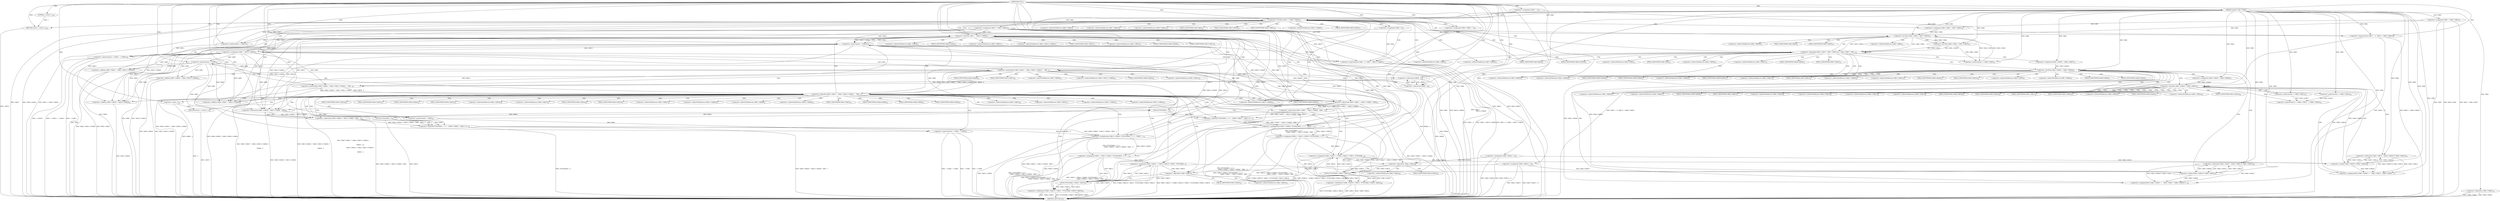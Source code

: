 digraph "FUN1" {  
"8" [label = <(METHOD,FUN1)<SUB>1</SUB>> ]
"307" [label = <(METHOD_RETURN,int)<SUB>1</SUB>> ]
"9" [label = <(PARAM,register VAR1 *VAR2)<SUB>1</SUB>> ]
"26" [label = <(&lt;operator&gt;.assignment,VAR7 = VAR2-&gt;VAR7)<SUB>19</SUB>> ]
"305" [label = <(RETURN,return 1;,return 1;)<SUB>106</SUB>> ]
"32" [label = <(&lt;operator&gt;.logicalNot,!VAR2-&gt;VAR21)<SUB>20</SUB>> ]
"212" [label = <(&lt;operator&gt;.logicalAnd,VAR2-&gt;VAR3 &lt; VAR7-&gt;VAR34 &amp;&amp;
	  VAR2-&gt;VAR3 &lt; VAR...)<SUB>53</SUB>> ]
"227" [label = <(&lt;operator&gt;.preIncrement,++VAR2-&gt;VAR3)<SUB>54</SUB>> ]
"306" [label = <(LITERAL,1,return 1;)<SUB>106</SUB>> ]
"205" [label = <(&lt;operator&gt;.assignment,VAR2-&gt;VAR3 = VAR7-&gt;VAR33)<SUB>53</SUB>> ]
"40" [label = <(&lt;operator&gt;.assignment,VAR2-&gt;VAR14 = 0)<SUB>23</SUB>> ]
"45" [label = <(&lt;operator&gt;.assignment,VAR2-&gt;VAR15 = 0)<SUB>24</SUB>> ]
"198" [label = <(&lt;operator&gt;.assignment,VAR2-&gt;VAR21 = 0)<SUB>50</SUB>> ]
"213" [label = <(&lt;operator&gt;.lessThan,VAR2-&gt;VAR3 &lt; VAR7-&gt;VAR34)<SUB>53</SUB>> ]
"220" [label = <(&lt;operator&gt;.lessThan,VAR2-&gt;VAR3 &lt; VAR2-&gt;VAR35)<SUB>54</SUB>> ]
"241" [label = <(&lt;operator&gt;.lessThan,VAR2-&gt;VAR36 &lt; VAR2-&gt;VAR38)<SUB>55</SUB>> ]
"248" [label = <(&lt;operator&gt;.assignmentPlus,VAR2-&gt;VAR36 +=
		  VAR2-&gt;VAR15 - (VAR2-&gt;VAR36 %...)<SUB>55</SUB>> ]
"61" [label = <(&lt;operator&gt;.lessThan,VAR11 &lt; VAR2-&gt;VAR24)<SUB>25</SUB>> ]
"66" [label = <(&lt;operator&gt;.expressionList,++VAR11, ++VAR13)<SUB>26</SUB>> ]
"234" [label = <(&lt;operator&gt;.assignment,VAR2-&gt;VAR36 = VAR2-&gt;VAR37)<SUB>55</SUB>> ]
"52" [label = <(&lt;operator&gt;.expressionList,VAR11 = 0, VAR13 = VAR2-&gt;VAR23)<SUB>25</SUB>> ]
"252" [label = <(&lt;operator&gt;.subtraction,VAR2-&gt;VAR15 - (VAR2-&gt;VAR36 % VAR2-&gt;VAR15))<SUB>56</SUB>> ]
"273" [label = <(&lt;operator&gt;.lessThan,VAR2-&gt;VAR39 &lt; VAR2-&gt;VAR41)<SUB>57</SUB>> ]
"280" [label = <(&lt;operator&gt;.assignmentPlus,VAR2-&gt;VAR39 +=
			  VAR2-&gt;VAR14 - (VAR2-&gt;VAR39 ...)<SUB>57</SUB>> ]
"67" [label = <(&lt;operator&gt;.preIncrement,++VAR11)<SUB>26</SUB>> ]
"69" [label = <(&lt;operator&gt;.preIncrement,++VAR13)<SUB>26</SUB>> ]
"83" [label = <(&lt;operator&gt;.lessThan,VAR3 &lt;
 			  VAR13-&gt;VAR26)<SUB>27</SUB>> ]
"88" [label = <(&lt;operator&gt;.expressionList,++VAR3, ++VAR5)<SUB>28</SUB>> ]
"256" [label = <(&lt;operator&gt;.modulo,VAR2-&gt;VAR36 % VAR2-&gt;VAR15)<SUB>56</SUB>> ]
"266" [label = <(&lt;operator&gt;.assignment,VAR2-&gt;VAR39 = VAR2-&gt;VAR40)<SUB>57</SUB>> ]
"296" [label = <(&lt;operator&gt;.expressionList,++VAR2-&gt;VAR11, ++VAR2-&gt;VAR13)<SUB>62</SUB>> ]
"53" [label = <(&lt;operator&gt;.assignment,VAR11 = 0)<SUB>25</SUB>> ]
"56" [label = <(&lt;operator&gt;.assignment,VAR13 = VAR2-&gt;VAR23)<SUB>25</SUB>> ]
"74" [label = <(&lt;operator&gt;.expressionList,VAR3 = 0, VAR5 = VAR13-&gt;VAR25)<SUB>27</SUB>> ]
"126" [label = <(&lt;operator&gt;.assignment,VAR14 = VAR13-&gt;VAR30 * (FUN2(VAR31, 1) &lt;&lt;
				 ...)<SUB>42</SUB>> ]
"147" [label = <(&lt;operator&gt;.assignment,VAR15 = VAR13-&gt;VAR32 * (FUN2(VAR31, 1) &lt;&lt;
				 ...)<SUB>44</SUB>> ]
"168" [label = <(&lt;operator&gt;.assignment,VAR2-&gt;VAR14 = (!VAR2-&gt;VAR14) ? VAR14 : FUN3(VAR...)<SUB>46</SUB>> ]
"183" [label = <(&lt;operator&gt;.assignment,VAR2-&gt;VAR15 = (!VAR2-&gt;VAR15) ? VAR15 : FUN3(VAR...)<SUB>47</SUB>> ]
"284" [label = <(&lt;operator&gt;.subtraction,VAR2-&gt;VAR14 - (VAR2-&gt;VAR39 % VAR2-&gt;VAR14))<SUB>58</SUB>> ]
"89" [label = <(&lt;operator&gt;.preIncrement,++VAR3)<SUB>28</SUB>> ]
"91" [label = <(&lt;operator&gt;.preIncrement,++VAR5)<SUB>28</SUB>> ]
"95" [label = <(&lt;operator&gt;.logicalOr,VAR5-&gt;VAR27 + VAR2-&gt;VAR13-&gt;VAR26 &gt;


 				  VAR...)<SUB>31</SUB>> ]
"288" [label = <(&lt;operator&gt;.modulo,VAR2-&gt;VAR39 % VAR2-&gt;VAR14)<SUB>58</SUB>> ]
"297" [label = <(&lt;operator&gt;.preIncrement,++VAR2-&gt;VAR11)<SUB>62</SUB>> ]
"301" [label = <(&lt;operator&gt;.preIncrement,++VAR2-&gt;VAR13)<SUB>62</SUB>> ]
"75" [label = <(&lt;operator&gt;.assignment,VAR3 = 0)<SUB>27</SUB>> ]
"78" [label = <(&lt;operator&gt;.assignment,VAR5 = VAR13-&gt;VAR25)<SUB>27</SUB>> ]
"123" [label = <(RETURN,return -1;,return -1;)<SUB>40</SUB>> ]
"128" [label = <(&lt;operator&gt;.multiplication,VAR13-&gt;VAR30 * (FUN2(VAR31, 1) &lt;&lt;
				  (VAR5-&gt;...)<SUB>42</SUB>> ]
"149" [label = <(&lt;operator&gt;.multiplication,VAR13-&gt;VAR32 * (FUN2(VAR31, 1) &lt;&lt;
				  (VAR5-&gt;...)<SUB>44</SUB>> ]
"172" [label = <(&lt;operator&gt;.conditional,(!VAR2-&gt;VAR14) ? VAR14 : FUN3(VAR2-&gt;VAR14, VAR14))<SUB>46</SUB>> ]
"187" [label = <(&lt;operator&gt;.conditional,(!VAR2-&gt;VAR15) ? VAR15 : FUN3(VAR2-&gt;VAR15, VAR15))<SUB>47</SUB>> ]
"96" [label = <(&lt;operator&gt;.greaterThan,VAR5-&gt;VAR27 + VAR2-&gt;VAR13-&gt;VAR26 &gt;


 				  VAR...)<SUB>31</SUB>> ]
"109" [label = <(&lt;operator&gt;.greaterThan,VAR5-&gt;VAR29 + VAR2-&gt;VAR13-&gt;VAR26 &gt;


 				  VAR...)<SUB>36</SUB>> ]
"124" [label = <(&lt;operator&gt;.minus,-1)<SUB>40</SUB>> ]
"132" [label = <(&lt;operator&gt;.shiftLeft,FUN2(VAR31, 1) &lt;&lt;
				  (VAR5-&gt;VAR27 + VAR13-&gt;V...)<SUB>42</SUB>> ]
"153" [label = <(&lt;operator&gt;.shiftLeft,FUN2(VAR31, 1) &lt;&lt;
				  (VAR5-&gt;VAR29 + VAR13-&gt;V...)<SUB>44</SUB>> ]
"173" [label = <(&lt;operator&gt;.logicalNot,!VAR2-&gt;VAR14)<SUB>46</SUB>> ]
"178" [label = <(FUN3,FUN3(VAR2-&gt;VAR14, VAR14))<SUB>46</SUB>> ]
"188" [label = <(&lt;operator&gt;.logicalNot,!VAR2-&gt;VAR15)<SUB>47</SUB>> ]
"193" [label = <(FUN3,FUN3(VAR2-&gt;VAR15, VAR15))<SUB>47</SUB>> ]
"97" [label = <(&lt;operator&gt;.addition,VAR5-&gt;VAR27 + VAR2-&gt;VAR13-&gt;VAR26)<SUB>31</SUB>> ]
"106" [label = <(&lt;operator&gt;.subtraction,VAR28 - 2)<SUB>34</SUB>> ]
"110" [label = <(&lt;operator&gt;.addition,VAR5-&gt;VAR29 + VAR2-&gt;VAR13-&gt;VAR26)<SUB>36</SUB>> ]
"119" [label = <(&lt;operator&gt;.subtraction,VAR28 - 2)<SUB>39</SUB>> ]
"133" [label = <(FUN2,FUN2(VAR31, 1))<SUB>42</SUB>> ]
"136" [label = <(&lt;operator&gt;.subtraction,VAR5-&gt;VAR27 + VAR13-&gt;VAR26 - VAR3 - 1)<SUB>43</SUB>> ]
"154" [label = <(FUN2,FUN2(VAR31, 1))<SUB>44</SUB>> ]
"157" [label = <(&lt;operator&gt;.subtraction,VAR5-&gt;VAR29 + VAR13-&gt;VAR26 - VAR3 - 1)<SUB>45</SUB>> ]
"137" [label = <(&lt;operator&gt;.subtraction,VAR5-&gt;VAR27 + VAR13-&gt;VAR26 - VAR3)<SUB>43</SUB>> ]
"158" [label = <(&lt;operator&gt;.subtraction,VAR5-&gt;VAR29 + VAR13-&gt;VAR26 - VAR3)<SUB>45</SUB>> ]
"138" [label = <(&lt;operator&gt;.addition,VAR5-&gt;VAR27 + VAR13-&gt;VAR26)<SUB>43</SUB>> ]
"159" [label = <(&lt;operator&gt;.addition,VAR5-&gt;VAR29 + VAR13-&gt;VAR26)<SUB>45</SUB>> ]
"228" [label = <(&lt;operator&gt;.indirectFieldAccess,VAR2-&gt;VAR3)<SUB>54</SUB>> ]
"206" [label = <(&lt;operator&gt;.indirectFieldAccess,VAR2-&gt;VAR3)<SUB>53</SUB>> ]
"209" [label = <(&lt;operator&gt;.indirectFieldAccess,VAR7-&gt;VAR33)<SUB>53</SUB>> ]
"214" [label = <(&lt;operator&gt;.indirectFieldAccess,VAR2-&gt;VAR3)<SUB>53</SUB>> ]
"217" [label = <(&lt;operator&gt;.indirectFieldAccess,VAR7-&gt;VAR34)<SUB>53</SUB>> ]
"221" [label = <(&lt;operator&gt;.indirectFieldAccess,VAR2-&gt;VAR3)<SUB>54</SUB>> ]
"224" [label = <(&lt;operator&gt;.indirectFieldAccess,VAR2-&gt;VAR35)<SUB>54</SUB>> ]
"230" [label = <(FIELD_IDENTIFIER,VAR3,VAR3)<SUB>54</SUB>> ]
"199" [label = <(&lt;operator&gt;.indirectFieldAccess,VAR2-&gt;VAR21)<SUB>50</SUB>> ]
"208" [label = <(FIELD_IDENTIFIER,VAR3,VAR3)<SUB>53</SUB>> ]
"211" [label = <(FIELD_IDENTIFIER,VAR33,VAR33)<SUB>53</SUB>> ]
"216" [label = <(FIELD_IDENTIFIER,VAR3,VAR3)<SUB>53</SUB>> ]
"219" [label = <(FIELD_IDENTIFIER,VAR34,VAR34)<SUB>53</SUB>> ]
"223" [label = <(FIELD_IDENTIFIER,VAR3,VAR3)<SUB>54</SUB>> ]
"226" [label = <(FIELD_IDENTIFIER,VAR35,VAR35)<SUB>54</SUB>> ]
"242" [label = <(&lt;operator&gt;.indirectFieldAccess,VAR2-&gt;VAR36)<SUB>55</SUB>> ]
"245" [label = <(&lt;operator&gt;.indirectFieldAccess,VAR2-&gt;VAR38)<SUB>55</SUB>> ]
"249" [label = <(&lt;operator&gt;.indirectFieldAccess,VAR2-&gt;VAR36)<SUB>55</SUB>> ]
"63" [label = <(&lt;operator&gt;.indirectFieldAccess,VAR2-&gt;VAR24)<SUB>25</SUB>> ]
"201" [label = <(FIELD_IDENTIFIER,VAR21,VAR21)<SUB>50</SUB>> ]
"235" [label = <(&lt;operator&gt;.indirectFieldAccess,VAR2-&gt;VAR36)<SUB>55</SUB>> ]
"238" [label = <(&lt;operator&gt;.indirectFieldAccess,VAR2-&gt;VAR37)<SUB>55</SUB>> ]
"244" [label = <(FIELD_IDENTIFIER,VAR36,VAR36)<SUB>55</SUB>> ]
"247" [label = <(FIELD_IDENTIFIER,VAR38,VAR38)<SUB>55</SUB>> ]
"251" [label = <(FIELD_IDENTIFIER,VAR36,VAR36)<SUB>55</SUB>> ]
"253" [label = <(&lt;operator&gt;.indirectFieldAccess,VAR2-&gt;VAR15)<SUB>56</SUB>> ]
"65" [label = <(FIELD_IDENTIFIER,VAR24,VAR24)<SUB>25</SUB>> ]
"237" [label = <(FIELD_IDENTIFIER,VAR36,VAR36)<SUB>55</SUB>> ]
"240" [label = <(FIELD_IDENTIFIER,VAR37,VAR37)<SUB>55</SUB>> ]
"255" [label = <(FIELD_IDENTIFIER,VAR15,VAR15)<SUB>56</SUB>> ]
"257" [label = <(&lt;operator&gt;.indirectFieldAccess,VAR2-&gt;VAR36)<SUB>56</SUB>> ]
"260" [label = <(&lt;operator&gt;.indirectFieldAccess,VAR2-&gt;VAR15)<SUB>56</SUB>> ]
"274" [label = <(&lt;operator&gt;.indirectFieldAccess,VAR2-&gt;VAR39)<SUB>57</SUB>> ]
"277" [label = <(&lt;operator&gt;.indirectFieldAccess,VAR2-&gt;VAR41)<SUB>57</SUB>> ]
"281" [label = <(&lt;operator&gt;.indirectFieldAccess,VAR2-&gt;VAR39)<SUB>57</SUB>> ]
"85" [label = <(&lt;operator&gt;.indirectFieldAccess,VAR13-&gt;VAR26)<SUB>28</SUB>> ]
"259" [label = <(FIELD_IDENTIFIER,VAR36,VAR36)<SUB>56</SUB>> ]
"262" [label = <(FIELD_IDENTIFIER,VAR15,VAR15)<SUB>56</SUB>> ]
"267" [label = <(&lt;operator&gt;.indirectFieldAccess,VAR2-&gt;VAR39)<SUB>57</SUB>> ]
"270" [label = <(&lt;operator&gt;.indirectFieldAccess,VAR2-&gt;VAR40)<SUB>57</SUB>> ]
"276" [label = <(FIELD_IDENTIFIER,VAR39,VAR39)<SUB>57</SUB>> ]
"279" [label = <(FIELD_IDENTIFIER,VAR41,VAR41)<SUB>57</SUB>> ]
"283" [label = <(FIELD_IDENTIFIER,VAR39,VAR39)<SUB>57</SUB>> ]
"285" [label = <(&lt;operator&gt;.indirectFieldAccess,VAR2-&gt;VAR14)<SUB>58</SUB>> ]
"87" [label = <(FIELD_IDENTIFIER,VAR26,VAR26)<SUB>28</SUB>> ]
"169" [label = <(&lt;operator&gt;.indirectFieldAccess,VAR2-&gt;VAR14)<SUB>46</SUB>> ]
"184" [label = <(&lt;operator&gt;.indirectFieldAccess,VAR2-&gt;VAR15)<SUB>47</SUB>> ]
"269" [label = <(FIELD_IDENTIFIER,VAR39,VAR39)<SUB>57</SUB>> ]
"272" [label = <(FIELD_IDENTIFIER,VAR40,VAR40)<SUB>57</SUB>> ]
"287" [label = <(FIELD_IDENTIFIER,VAR14,VAR14)<SUB>58</SUB>> ]
"289" [label = <(&lt;operator&gt;.indirectFieldAccess,VAR2-&gt;VAR39)<SUB>58</SUB>> ]
"292" [label = <(&lt;operator&gt;.indirectFieldAccess,VAR2-&gt;VAR14)<SUB>58</SUB>> ]
"298" [label = <(&lt;operator&gt;.indirectFieldAccess,VAR2-&gt;VAR11)<SUB>62</SUB>> ]
"302" [label = <(&lt;operator&gt;.indirectFieldAccess,VAR2-&gt;VAR13)<SUB>62</SUB>> ]
"80" [label = <(&lt;operator&gt;.indirectFieldAccess,VAR13-&gt;VAR25)<SUB>27</SUB>> ]
"129" [label = <(&lt;operator&gt;.indirectFieldAccess,VAR13-&gt;VAR30)<SUB>42</SUB>> ]
"150" [label = <(&lt;operator&gt;.indirectFieldAccess,VAR13-&gt;VAR32)<SUB>44</SUB>> ]
"171" [label = <(FIELD_IDENTIFIER,VAR14,VAR14)<SUB>46</SUB>> ]
"186" [label = <(FIELD_IDENTIFIER,VAR15,VAR15)<SUB>47</SUB>> ]
"291" [label = <(FIELD_IDENTIFIER,VAR39,VAR39)<SUB>58</SUB>> ]
"294" [label = <(FIELD_IDENTIFIER,VAR14,VAR14)<SUB>58</SUB>> ]
"300" [label = <(FIELD_IDENTIFIER,VAR11,VAR11)<SUB>62</SUB>> ]
"304" [label = <(FIELD_IDENTIFIER,VAR13,VAR13)<SUB>62</SUB>> ]
"82" [label = <(FIELD_IDENTIFIER,VAR25,VAR25)<SUB>27</SUB>> ]
"131" [label = <(FIELD_IDENTIFIER,VAR30,VAR30)<SUB>42</SUB>> ]
"152" [label = <(FIELD_IDENTIFIER,VAR32,VAR32)<SUB>44</SUB>> ]
"174" [label = <(&lt;operator&gt;.indirectFieldAccess,VAR2-&gt;VAR14)<SUB>46</SUB>> ]
"179" [label = <(&lt;operator&gt;.indirectFieldAccess,VAR2-&gt;VAR14)<SUB>46</SUB>> ]
"189" [label = <(&lt;operator&gt;.indirectFieldAccess,VAR2-&gt;VAR15)<SUB>47</SUB>> ]
"194" [label = <(&lt;operator&gt;.indirectFieldAccess,VAR2-&gt;VAR15)<SUB>47</SUB>> ]
"98" [label = <(&lt;operator&gt;.indirectFieldAccess,VAR5-&gt;VAR27)<SUB>31</SUB>> ]
"101" [label = <(&lt;operator&gt;.indirectFieldAccess,VAR2-&gt;VAR13-&gt;VAR26)<SUB>31</SUB>> ]
"111" [label = <(&lt;operator&gt;.indirectFieldAccess,VAR5-&gt;VAR29)<SUB>36</SUB>> ]
"114" [label = <(&lt;operator&gt;.indirectFieldAccess,VAR2-&gt;VAR13-&gt;VAR26)<SUB>36</SUB>> ]
"176" [label = <(FIELD_IDENTIFIER,VAR14,VAR14)<SUB>46</SUB>> ]
"181" [label = <(FIELD_IDENTIFIER,VAR14,VAR14)<SUB>46</SUB>> ]
"191" [label = <(FIELD_IDENTIFIER,VAR15,VAR15)<SUB>47</SUB>> ]
"196" [label = <(FIELD_IDENTIFIER,VAR15,VAR15)<SUB>47</SUB>> ]
"100" [label = <(FIELD_IDENTIFIER,VAR27,VAR27)<SUB>31</SUB>> ]
"102" [label = <(&lt;operator&gt;.indirectFieldAccess,VAR2-&gt;VAR13)<SUB>31</SUB>> ]
"105" [label = <(FIELD_IDENTIFIER,VAR26,VAR26)<SUB>31</SUB>> ]
"113" [label = <(FIELD_IDENTIFIER,VAR29,VAR29)<SUB>36</SUB>> ]
"115" [label = <(&lt;operator&gt;.indirectFieldAccess,VAR2-&gt;VAR13)<SUB>36</SUB>> ]
"118" [label = <(FIELD_IDENTIFIER,VAR26,VAR26)<SUB>36</SUB>> ]
"104" [label = <(FIELD_IDENTIFIER,VAR13,VAR13)<SUB>31</SUB>> ]
"117" [label = <(FIELD_IDENTIFIER,VAR13,VAR13)<SUB>36</SUB>> ]
"139" [label = <(&lt;operator&gt;.indirectFieldAccess,VAR5-&gt;VAR27)<SUB>43</SUB>> ]
"142" [label = <(&lt;operator&gt;.indirectFieldAccess,VAR13-&gt;VAR26)<SUB>43</SUB>> ]
"160" [label = <(&lt;operator&gt;.indirectFieldAccess,VAR5-&gt;VAR29)<SUB>45</SUB>> ]
"163" [label = <(&lt;operator&gt;.indirectFieldAccess,VAR13-&gt;VAR26)<SUB>45</SUB>> ]
"141" [label = <(FIELD_IDENTIFIER,VAR27,VAR27)<SUB>43</SUB>> ]
"144" [label = <(FIELD_IDENTIFIER,VAR26,VAR26)<SUB>43</SUB>> ]
"162" [label = <(FIELD_IDENTIFIER,VAR29,VAR29)<SUB>45</SUB>> ]
"165" [label = <(FIELD_IDENTIFIER,VAR26,VAR26)<SUB>45</SUB>> ]
  "123" -> "307"  [ label = "DDG: &lt;RET&gt;"] 
  "305" -> "307"  [ label = "DDG: &lt;RET&gt;"] 
  "9" -> "307"  [ label = "DDG: VAR2"] 
  "26" -> "307"  [ label = "DDG: VAR7"] 
  "26" -> "307"  [ label = "DDG: VAR2-&gt;VAR7"] 
  "26" -> "307"  [ label = "DDG: VAR7 = VAR2-&gt;VAR7"] 
  "32" -> "307"  [ label = "DDG: VAR2-&gt;VAR21"] 
  "32" -> "307"  [ label = "DDG: !VAR2-&gt;VAR21"] 
  "40" -> "307"  [ label = "DDG: VAR2-&gt;VAR14"] 
  "40" -> "307"  [ label = "DDG: VAR2-&gt;VAR14 = 0"] 
  "45" -> "307"  [ label = "DDG: VAR2-&gt;VAR15"] 
  "45" -> "307"  [ label = "DDG: VAR2-&gt;VAR15 = 0"] 
  "52" -> "307"  [ label = "DDG: VAR11 = 0"] 
  "56" -> "307"  [ label = "DDG: VAR13"] 
  "56" -> "307"  [ label = "DDG: VAR2-&gt;VAR23"] 
  "52" -> "307"  [ label = "DDG: VAR13 = VAR2-&gt;VAR23"] 
  "52" -> "307"  [ label = "DDG: VAR11 = 0, VAR13 = VAR2-&gt;VAR23"] 
  "61" -> "307"  [ label = "DDG: VAR11"] 
  "61" -> "307"  [ label = "DDG: VAR2-&gt;VAR24"] 
  "61" -> "307"  [ label = "DDG: VAR11 &lt; VAR2-&gt;VAR24"] 
  "74" -> "307"  [ label = "DDG: VAR3 = 0"] 
  "78" -> "307"  [ label = "DDG: VAR5"] 
  "78" -> "307"  [ label = "DDG: VAR13-&gt;VAR25"] 
  "74" -> "307"  [ label = "DDG: VAR5 = VAR13-&gt;VAR25"] 
  "74" -> "307"  [ label = "DDG: VAR3 = 0, VAR5 = VAR13-&gt;VAR25"] 
  "83" -> "307"  [ label = "DDG: VAR3"] 
  "83" -> "307"  [ label = "DDG: VAR13-&gt;VAR26"] 
  "83" -> "307"  [ label = "DDG: VAR3 &lt;
 			  VAR13-&gt;VAR26"] 
  "66" -> "307"  [ label = "DDG: ++VAR11"] 
  "69" -> "307"  [ label = "DDG: VAR13"] 
  "66" -> "307"  [ label = "DDG: ++VAR13"] 
  "66" -> "307"  [ label = "DDG: ++VAR11, ++VAR13"] 
  "97" -> "307"  [ label = "DDG: VAR5-&gt;VAR27"] 
  "97" -> "307"  [ label = "DDG: VAR2-&gt;VAR13-&gt;VAR26"] 
  "96" -> "307"  [ label = "DDG: VAR5-&gt;VAR27 + VAR2-&gt;VAR13-&gt;VAR26"] 
  "106" -> "307"  [ label = "DDG: VAR28"] 
  "96" -> "307"  [ label = "DDG: VAR28 - 2"] 
  "95" -> "307"  [ label = "DDG: VAR5-&gt;VAR27 + VAR2-&gt;VAR13-&gt;VAR26 &gt;


 				  VAR28 - 2"] 
  "110" -> "307"  [ label = "DDG: VAR5-&gt;VAR29"] 
  "110" -> "307"  [ label = "DDG: VAR2-&gt;VAR13-&gt;VAR26"] 
  "109" -> "307"  [ label = "DDG: VAR5-&gt;VAR29 + VAR2-&gt;VAR13-&gt;VAR26"] 
  "119" -> "307"  [ label = "DDG: VAR28"] 
  "109" -> "307"  [ label = "DDG: VAR28 - 2"] 
  "95" -> "307"  [ label = "DDG: VAR5-&gt;VAR29 + VAR2-&gt;VAR13-&gt;VAR26 &gt;


 				  VAR28 - 2"] 
  "95" -> "307"  [ label = "DDG: VAR5-&gt;VAR27 + VAR2-&gt;VAR13-&gt;VAR26 &gt;


 				  VAR28 - 2 ||

				  VAR5-&gt;VAR29 + VAR2-&gt;VAR13-&gt;VAR26 &gt;


 				  VAR28 - 2"] 
  "128" -> "307"  [ label = "DDG: VAR13-&gt;VAR30"] 
  "137" -> "307"  [ label = "DDG: VAR5-&gt;VAR27 + VAR13-&gt;VAR26"] 
  "136" -> "307"  [ label = "DDG: VAR5-&gt;VAR27 + VAR13-&gt;VAR26 - VAR3"] 
  "132" -> "307"  [ label = "DDG: VAR5-&gt;VAR27 + VAR13-&gt;VAR26 - VAR3 - 1"] 
  "128" -> "307"  [ label = "DDG: FUN2(VAR31, 1) &lt;&lt;
				  (VAR5-&gt;VAR27 + VAR13-&gt;VAR26 - VAR3 - 1)"] 
  "126" -> "307"  [ label = "DDG: VAR13-&gt;VAR30 * (FUN2(VAR31, 1) &lt;&lt;
				  (VAR5-&gt;VAR27 + VAR13-&gt;VAR26 - VAR3 - 1))"] 
  "126" -> "307"  [ label = "DDG: VAR14 = VAR13-&gt;VAR30 * (FUN2(VAR31, 1) &lt;&lt;
				  (VAR5-&gt;VAR27 + VAR13-&gt;VAR26 - VAR3 - 1))"] 
  "149" -> "307"  [ label = "DDG: VAR13-&gt;VAR32"] 
  "154" -> "307"  [ label = "DDG: VAR31"] 
  "153" -> "307"  [ label = "DDG: FUN2(VAR31, 1)"] 
  "159" -> "307"  [ label = "DDG: VAR5-&gt;VAR29"] 
  "158" -> "307"  [ label = "DDG: VAR5-&gt;VAR29 + VAR13-&gt;VAR26"] 
  "157" -> "307"  [ label = "DDG: VAR5-&gt;VAR29 + VAR13-&gt;VAR26 - VAR3"] 
  "153" -> "307"  [ label = "DDG: VAR5-&gt;VAR29 + VAR13-&gt;VAR26 - VAR3 - 1"] 
  "149" -> "307"  [ label = "DDG: FUN2(VAR31, 1) &lt;&lt;
				  (VAR5-&gt;VAR29 + VAR13-&gt;VAR26 - VAR3 - 1)"] 
  "147" -> "307"  [ label = "DDG: VAR13-&gt;VAR32 * (FUN2(VAR31, 1) &lt;&lt;
				  (VAR5-&gt;VAR29 + VAR13-&gt;VAR26 - VAR3 - 1))"] 
  "147" -> "307"  [ label = "DDG: VAR15 = VAR13-&gt;VAR32 * (FUN2(VAR31, 1) &lt;&lt;
				  (VAR5-&gt;VAR29 + VAR13-&gt;VAR26 - VAR3 - 1))"] 
  "168" -> "307"  [ label = "DDG: VAR2-&gt;VAR14"] 
  "172" -> "307"  [ label = "DDG: !VAR2-&gt;VAR14"] 
  "172" -> "307"  [ label = "DDG: FUN3(VAR2-&gt;VAR14, VAR14)"] 
  "172" -> "307"  [ label = "DDG: VAR14"] 
  "168" -> "307"  [ label = "DDG: (!VAR2-&gt;VAR14) ? VAR14 : FUN3(VAR2-&gt;VAR14, VAR14)"] 
  "168" -> "307"  [ label = "DDG: VAR2-&gt;VAR14 = (!VAR2-&gt;VAR14) ? VAR14 : FUN3(VAR2-&gt;VAR14, VAR14)"] 
  "183" -> "307"  [ label = "DDG: VAR2-&gt;VAR15"] 
  "187" -> "307"  [ label = "DDG: !VAR2-&gt;VAR15"] 
  "187" -> "307"  [ label = "DDG: FUN3(VAR2-&gt;VAR15, VAR15)"] 
  "187" -> "307"  [ label = "DDG: VAR15"] 
  "183" -> "307"  [ label = "DDG: (!VAR2-&gt;VAR15) ? VAR15 : FUN3(VAR2-&gt;VAR15, VAR15)"] 
  "183" -> "307"  [ label = "DDG: VAR2-&gt;VAR15 = (!VAR2-&gt;VAR15) ? VAR15 : FUN3(VAR2-&gt;VAR15, VAR15)"] 
  "88" -> "307"  [ label = "DDG: ++VAR3"] 
  "91" -> "307"  [ label = "DDG: VAR5"] 
  "88" -> "307"  [ label = "DDG: ++VAR5"] 
  "88" -> "307"  [ label = "DDG: ++VAR3, ++VAR5"] 
  "124" -> "307"  [ label = "DDG: -1"] 
  "8" -> "9"  [ label = "DDG: "] 
  "9" -> "26"  [ label = "DDG: VAR2"] 
  "306" -> "305"  [ label = "DDG: 1"] 
  "8" -> "305"  [ label = "DDG: "] 
  "8" -> "306"  [ label = "DDG: "] 
  "9" -> "32"  [ label = "DDG: VAR2"] 
  "26" -> "205"  [ label = "DDG: VAR7"] 
  "213" -> "212"  [ label = "DDG: VAR2-&gt;VAR3"] 
  "213" -> "212"  [ label = "DDG: VAR7-&gt;VAR34"] 
  "220" -> "212"  [ label = "DDG: VAR2-&gt;VAR3"] 
  "220" -> "212"  [ label = "DDG: VAR2-&gt;VAR35"] 
  "9" -> "227"  [ label = "DDG: VAR2"] 
  "213" -> "227"  [ label = "DDG: VAR2-&gt;VAR3"] 
  "220" -> "227"  [ label = "DDG: VAR2-&gt;VAR3"] 
  "8" -> "40"  [ label = "DDG: "] 
  "8" -> "45"  [ label = "DDG: "] 
  "8" -> "198"  [ label = "DDG: "] 
  "9" -> "213"  [ label = "DDG: VAR2"] 
  "205" -> "213"  [ label = "DDG: VAR2-&gt;VAR3"] 
  "227" -> "213"  [ label = "DDG: VAR2-&gt;VAR3"] 
  "26" -> "213"  [ label = "DDG: VAR7"] 
  "9" -> "220"  [ label = "DDG: VAR2"] 
  "213" -> "220"  [ label = "DDG: VAR2-&gt;VAR3"] 
  "252" -> "248"  [ label = "DDG: VAR2-&gt;VAR15"] 
  "252" -> "248"  [ label = "DDG: VAR2-&gt;VAR36 % VAR2-&gt;VAR15"] 
  "9" -> "234"  [ label = "DDG: VAR2"] 
  "9" -> "241"  [ label = "DDG: VAR2"] 
  "234" -> "241"  [ label = "DDG: VAR2-&gt;VAR36"] 
  "248" -> "241"  [ label = "DDG: VAR2-&gt;VAR36"] 
  "9" -> "248"  [ label = "DDG: VAR2"] 
  "256" -> "248"  [ label = "DDG: VAR2-&gt;VAR36"] 
  "53" -> "61"  [ label = "DDG: VAR11"] 
  "67" -> "61"  [ label = "DDG: VAR11"] 
  "8" -> "61"  [ label = "DDG: "] 
  "9" -> "61"  [ label = "DDG: VAR2"] 
  "67" -> "66"  [ label = "DDG: VAR11"] 
  "69" -> "66"  [ label = "DDG: VAR13"] 
  "9" -> "252"  [ label = "DDG: VAR2"] 
  "256" -> "252"  [ label = "DDG: VAR2-&gt;VAR15"] 
  "256" -> "252"  [ label = "DDG: VAR2-&gt;VAR36"] 
  "284" -> "280"  [ label = "DDG: VAR2-&gt;VAR14"] 
  "284" -> "280"  [ label = "DDG: VAR2-&gt;VAR39 % VAR2-&gt;VAR14"] 
  "53" -> "52"  [ label = "DDG: VAR11"] 
  "8" -> "52"  [ label = "DDG: "] 
  "56" -> "52"  [ label = "DDG: VAR13"] 
  "9" -> "52"  [ label = "DDG: VAR2"] 
  "61" -> "67"  [ label = "DDG: VAR11"] 
  "8" -> "67"  [ label = "DDG: "] 
  "56" -> "69"  [ label = "DDG: VAR13"] 
  "83" -> "69"  [ label = "DDG: VAR13-&gt;VAR26"] 
  "128" -> "69"  [ label = "DDG: VAR13-&gt;VAR30"] 
  "149" -> "69"  [ label = "DDG: VAR13-&gt;VAR32"] 
  "8" -> "69"  [ label = "DDG: "] 
  "9" -> "256"  [ label = "DDG: VAR2"] 
  "241" -> "256"  [ label = "DDG: VAR2-&gt;VAR36"] 
  "45" -> "256"  [ label = "DDG: VAR2-&gt;VAR15"] 
  "252" -> "256"  [ label = "DDG: VAR2-&gt;VAR15"] 
  "183" -> "256"  [ label = "DDG: VAR2-&gt;VAR15"] 
  "9" -> "266"  [ label = "DDG: VAR2"] 
  "9" -> "273"  [ label = "DDG: VAR2"] 
  "266" -> "273"  [ label = "DDG: VAR2-&gt;VAR39"] 
  "280" -> "273"  [ label = "DDG: VAR2-&gt;VAR39"] 
  "9" -> "280"  [ label = "DDG: VAR2"] 
  "288" -> "280"  [ label = "DDG: VAR2-&gt;VAR39"] 
  "8" -> "53"  [ label = "DDG: "] 
  "9" -> "56"  [ label = "DDG: VAR2"] 
  "75" -> "83"  [ label = "DDG: VAR3"] 
  "89" -> "83"  [ label = "DDG: VAR3"] 
  "8" -> "83"  [ label = "DDG: "] 
  "56" -> "83"  [ label = "DDG: VAR13"] 
  "69" -> "83"  [ label = "DDG: VAR13"] 
  "89" -> "88"  [ label = "DDG: VAR3"] 
  "91" -> "88"  [ label = "DDG: VAR5"] 
  "128" -> "126"  [ label = "DDG: VAR13-&gt;VAR30"] 
  "128" -> "126"  [ label = "DDG: FUN2(VAR31, 1) &lt;&lt;
				  (VAR5-&gt;VAR27 + VAR13-&gt;VAR26 - VAR3 - 1)"] 
  "149" -> "147"  [ label = "DDG: VAR13-&gt;VAR32"] 
  "149" -> "147"  [ label = "DDG: FUN2(VAR31, 1) &lt;&lt;
				  (VAR5-&gt;VAR29 + VAR13-&gt;VAR26 - VAR3 - 1)"] 
  "126" -> "168"  [ label = "DDG: VAR14"] 
  "178" -> "168"  [ label = "DDG: VAR14"] 
  "8" -> "168"  [ label = "DDG: "] 
  "178" -> "168"  [ label = "DDG: VAR2-&gt;VAR14"] 
  "147" -> "183"  [ label = "DDG: VAR15"] 
  "193" -> "183"  [ label = "DDG: VAR15"] 
  "8" -> "183"  [ label = "DDG: "] 
  "193" -> "183"  [ label = "DDG: VAR2-&gt;VAR15"] 
  "9" -> "284"  [ label = "DDG: VAR2"] 
  "288" -> "284"  [ label = "DDG: VAR2-&gt;VAR14"] 
  "288" -> "284"  [ label = "DDG: VAR2-&gt;VAR39"] 
  "297" -> "296"  [ label = "DDG: VAR2-&gt;VAR11"] 
  "301" -> "296"  [ label = "DDG: VAR2-&gt;VAR13"] 
  "75" -> "74"  [ label = "DDG: VAR3"] 
  "8" -> "74"  [ label = "DDG: "] 
  "78" -> "74"  [ label = "DDG: VAR5"] 
  "56" -> "74"  [ label = "DDG: VAR13"] 
  "69" -> "74"  [ label = "DDG: VAR13"] 
  "158" -> "89"  [ label = "DDG: VAR3"] 
  "8" -> "89"  [ label = "DDG: "] 
  "78" -> "91"  [ label = "DDG: VAR5"] 
  "8" -> "91"  [ label = "DDG: "] 
  "9" -> "288"  [ label = "DDG: VAR2"] 
  "273" -> "288"  [ label = "DDG: VAR2-&gt;VAR39"] 
  "40" -> "288"  [ label = "DDG: VAR2-&gt;VAR14"] 
  "284" -> "288"  [ label = "DDG: VAR2-&gt;VAR14"] 
  "168" -> "288"  [ label = "DDG: VAR2-&gt;VAR14"] 
  "9" -> "297"  [ label = "DDG: VAR2"] 
  "9" -> "301"  [ label = "DDG: VAR2"] 
  "8" -> "75"  [ label = "DDG: "] 
  "56" -> "78"  [ label = "DDG: VAR13"] 
  "69" -> "78"  [ label = "DDG: VAR13"] 
  "96" -> "95"  [ label = "DDG: VAR5-&gt;VAR27 + VAR2-&gt;VAR13-&gt;VAR26"] 
  "96" -> "95"  [ label = "DDG: VAR28 - 2"] 
  "109" -> "95"  [ label = "DDG: VAR5-&gt;VAR29 + VAR2-&gt;VAR13-&gt;VAR26"] 
  "109" -> "95"  [ label = "DDG: VAR28 - 2"] 
  "124" -> "123"  [ label = "DDG: -1"] 
  "56" -> "128"  [ label = "DDG: VAR13"] 
  "69" -> "128"  [ label = "DDG: VAR13"] 
  "132" -> "128"  [ label = "DDG: FUN2(VAR31, 1)"] 
  "132" -> "128"  [ label = "DDG: VAR5-&gt;VAR27 + VAR13-&gt;VAR26 - VAR3 - 1"] 
  "56" -> "149"  [ label = "DDG: VAR13"] 
  "69" -> "149"  [ label = "DDG: VAR13"] 
  "153" -> "149"  [ label = "DDG: FUN2(VAR31, 1)"] 
  "153" -> "149"  [ label = "DDG: VAR5-&gt;VAR29 + VAR13-&gt;VAR26 - VAR3 - 1"] 
  "126" -> "172"  [ label = "DDG: VAR14"] 
  "178" -> "172"  [ label = "DDG: VAR14"] 
  "8" -> "172"  [ label = "DDG: "] 
  "178" -> "172"  [ label = "DDG: VAR2-&gt;VAR14"] 
  "147" -> "187"  [ label = "DDG: VAR15"] 
  "193" -> "187"  [ label = "DDG: VAR15"] 
  "8" -> "187"  [ label = "DDG: "] 
  "193" -> "187"  [ label = "DDG: VAR2-&gt;VAR15"] 
  "78" -> "96"  [ label = "DDG: VAR5"] 
  "91" -> "96"  [ label = "DDG: VAR5"] 
  "106" -> "96"  [ label = "DDG: VAR28"] 
  "106" -> "96"  [ label = "DDG: 2"] 
  "78" -> "109"  [ label = "DDG: VAR5"] 
  "91" -> "109"  [ label = "DDG: VAR5"] 
  "119" -> "109"  [ label = "DDG: VAR28"] 
  "119" -> "109"  [ label = "DDG: 2"] 
  "133" -> "132"  [ label = "DDG: VAR31"] 
  "133" -> "132"  [ label = "DDG: 1"] 
  "136" -> "132"  [ label = "DDG: VAR5-&gt;VAR27 + VAR13-&gt;VAR26 - VAR3"] 
  "136" -> "132"  [ label = "DDG: 1"] 
  "154" -> "153"  [ label = "DDG: VAR31"] 
  "154" -> "153"  [ label = "DDG: 1"] 
  "157" -> "153"  [ label = "DDG: VAR5-&gt;VAR29 + VAR13-&gt;VAR26 - VAR3"] 
  "157" -> "153"  [ label = "DDG: 1"] 
  "9" -> "173"  [ label = "DDG: VAR2"] 
  "40" -> "173"  [ label = "DDG: VAR2-&gt;VAR14"] 
  "168" -> "173"  [ label = "DDG: VAR2-&gt;VAR14"] 
  "9" -> "178"  [ label = "DDG: VAR2"] 
  "173" -> "178"  [ label = "DDG: VAR2-&gt;VAR14"] 
  "126" -> "178"  [ label = "DDG: VAR14"] 
  "8" -> "178"  [ label = "DDG: "] 
  "9" -> "188"  [ label = "DDG: VAR2"] 
  "45" -> "188"  [ label = "DDG: VAR2-&gt;VAR15"] 
  "183" -> "188"  [ label = "DDG: VAR2-&gt;VAR15"] 
  "9" -> "193"  [ label = "DDG: VAR2"] 
  "188" -> "193"  [ label = "DDG: VAR2-&gt;VAR15"] 
  "147" -> "193"  [ label = "DDG: VAR15"] 
  "8" -> "193"  [ label = "DDG: "] 
  "78" -> "97"  [ label = "DDG: VAR5"] 
  "91" -> "97"  [ label = "DDG: VAR5"] 
  "119" -> "106"  [ label = "DDG: VAR28"] 
  "8" -> "106"  [ label = "DDG: "] 
  "78" -> "110"  [ label = "DDG: VAR5"] 
  "91" -> "110"  [ label = "DDG: VAR5"] 
  "106" -> "119"  [ label = "DDG: VAR28"] 
  "8" -> "119"  [ label = "DDG: "] 
  "8" -> "124"  [ label = "DDG: "] 
  "154" -> "133"  [ label = "DDG: VAR31"] 
  "8" -> "133"  [ label = "DDG: "] 
  "137" -> "136"  [ label = "DDG: VAR5-&gt;VAR27 + VAR13-&gt;VAR26"] 
  "137" -> "136"  [ label = "DDG: VAR3"] 
  "8" -> "136"  [ label = "DDG: "] 
  "133" -> "154"  [ label = "DDG: VAR31"] 
  "8" -> "154"  [ label = "DDG: "] 
  "158" -> "157"  [ label = "DDG: VAR5-&gt;VAR29 + VAR13-&gt;VAR26"] 
  "158" -> "157"  [ label = "DDG: VAR3"] 
  "8" -> "157"  [ label = "DDG: "] 
  "78" -> "137"  [ label = "DDG: VAR5"] 
  "91" -> "137"  [ label = "DDG: VAR5"] 
  "56" -> "137"  [ label = "DDG: VAR13"] 
  "83" -> "137"  [ label = "DDG: VAR13-&gt;VAR26"] 
  "69" -> "137"  [ label = "DDG: VAR13"] 
  "83" -> "137"  [ label = "DDG: VAR3"] 
  "8" -> "137"  [ label = "DDG: "] 
  "78" -> "158"  [ label = "DDG: VAR5"] 
  "91" -> "158"  [ label = "DDG: VAR5"] 
  "56" -> "158"  [ label = "DDG: VAR13"] 
  "69" -> "158"  [ label = "DDG: VAR13"] 
  "83" -> "158"  [ label = "DDG: VAR13-&gt;VAR26"] 
  "137" -> "158"  [ label = "DDG: VAR3"] 
  "8" -> "158"  [ label = "DDG: "] 
  "78" -> "138"  [ label = "DDG: VAR5"] 
  "91" -> "138"  [ label = "DDG: VAR5"] 
  "56" -> "138"  [ label = "DDG: VAR13"] 
  "83" -> "138"  [ label = "DDG: VAR13-&gt;VAR26"] 
  "69" -> "138"  [ label = "DDG: VAR13"] 
  "78" -> "159"  [ label = "DDG: VAR5"] 
  "91" -> "159"  [ label = "DDG: VAR5"] 
  "56" -> "159"  [ label = "DDG: VAR13"] 
  "69" -> "159"  [ label = "DDG: VAR13"] 
  "83" -> "159"  [ label = "DDG: VAR13-&gt;VAR26"] 
  "212" -> "214"  [ label = "CDG: "] 
  "212" -> "230"  [ label = "CDG: "] 
  "212" -> "240"  [ label = "CDG: "] 
  "212" -> "213"  [ label = "CDG: "] 
  "212" -> "228"  [ label = "CDG: "] 
  "212" -> "247"  [ label = "CDG: "] 
  "212" -> "242"  [ label = "CDG: "] 
  "212" -> "238"  [ label = "CDG: "] 
  "212" -> "217"  [ label = "CDG: "] 
  "212" -> "237"  [ label = "CDG: "] 
  "212" -> "241"  [ label = "CDG: "] 
  "212" -> "216"  [ label = "CDG: "] 
  "212" -> "227"  [ label = "CDG: "] 
  "212" -> "244"  [ label = "CDG: "] 
  "212" -> "245"  [ label = "CDG: "] 
  "212" -> "212"  [ label = "CDG: "] 
  "212" -> "235"  [ label = "CDG: "] 
  "212" -> "234"  [ label = "CDG: "] 
  "212" -> "219"  [ label = "CDG: "] 
  "213" -> "226"  [ label = "CDG: "] 
  "213" -> "224"  [ label = "CDG: "] 
  "213" -> "223"  [ label = "CDG: "] 
  "213" -> "221"  [ label = "CDG: "] 
  "213" -> "220"  [ label = "CDG: "] 
  "241" -> "272"  [ label = "CDG: "] 
  "241" -> "256"  [ label = "CDG: "] 
  "241" -> "262"  [ label = "CDG: "] 
  "241" -> "247"  [ label = "CDG: "] 
  "241" -> "242"  [ label = "CDG: "] 
  "241" -> "276"  [ label = "CDG: "] 
  "241" -> "249"  [ label = "CDG: "] 
  "241" -> "274"  [ label = "CDG: "] 
  "241" -> "260"  [ label = "CDG: "] 
  "241" -> "253"  [ label = "CDG: "] 
  "241" -> "241"  [ label = "CDG: "] 
  "241" -> "269"  [ label = "CDG: "] 
  "241" -> "257"  [ label = "CDG: "] 
  "241" -> "273"  [ label = "CDG: "] 
  "241" -> "244"  [ label = "CDG: "] 
  "241" -> "279"  [ label = "CDG: "] 
  "241" -> "245"  [ label = "CDG: "] 
  "241" -> "255"  [ label = "CDG: "] 
  "241" -> "259"  [ label = "CDG: "] 
  "241" -> "267"  [ label = "CDG: "] 
  "241" -> "252"  [ label = "CDG: "] 
  "241" -> "277"  [ label = "CDG: "] 
  "241" -> "270"  [ label = "CDG: "] 
  "241" -> "251"  [ label = "CDG: "] 
  "241" -> "248"  [ label = "CDG: "] 
  "241" -> "266"  [ label = "CDG: "] 
  "61" -> "214"  [ label = "CDG: "] 
  "61" -> "209"  [ label = "CDG: "] 
  "61" -> "74"  [ label = "CDG: "] 
  "61" -> "213"  [ label = "CDG: "] 
  "61" -> "206"  [ label = "CDG: "] 
  "61" -> "208"  [ label = "CDG: "] 
  "61" -> "80"  [ label = "CDG: "] 
  "61" -> "201"  [ label = "CDG: "] 
  "61" -> "217"  [ label = "CDG: "] 
  "61" -> "199"  [ label = "CDG: "] 
  "61" -> "305"  [ label = "CDG: "] 
  "61" -> "216"  [ label = "CDG: "] 
  "61" -> "75"  [ label = "CDG: "] 
  "61" -> "85"  [ label = "CDG: "] 
  "61" -> "198"  [ label = "CDG: "] 
  "61" -> "87"  [ label = "CDG: "] 
  "61" -> "212"  [ label = "CDG: "] 
  "61" -> "205"  [ label = "CDG: "] 
  "61" -> "82"  [ label = "CDG: "] 
  "61" -> "83"  [ label = "CDG: "] 
  "61" -> "211"  [ label = "CDG: "] 
  "61" -> "219"  [ label = "CDG: "] 
  "61" -> "78"  [ label = "CDG: "] 
  "273" -> "292"  [ label = "CDG: "] 
  "273" -> "283"  [ label = "CDG: "] 
  "273" -> "298"  [ label = "CDG: "] 
  "273" -> "300"  [ label = "CDG: "] 
  "273" -> "302"  [ label = "CDG: "] 
  "273" -> "281"  [ label = "CDG: "] 
  "273" -> "288"  [ label = "CDG: "] 
  "273" -> "276"  [ label = "CDG: "] 
  "273" -> "296"  [ label = "CDG: "] 
  "273" -> "274"  [ label = "CDG: "] 
  "273" -> "304"  [ label = "CDG: "] 
  "273" -> "297"  [ label = "CDG: "] 
  "273" -> "273"  [ label = "CDG: "] 
  "273" -> "279"  [ label = "CDG: "] 
  "273" -> "291"  [ label = "CDG: "] 
  "273" -> "301"  [ label = "CDG: "] 
  "273" -> "284"  [ label = "CDG: "] 
  "273" -> "285"  [ label = "CDG: "] 
  "273" -> "289"  [ label = "CDG: "] 
  "273" -> "280"  [ label = "CDG: "] 
  "273" -> "277"  [ label = "CDG: "] 
  "273" -> "287"  [ label = "CDG: "] 
  "273" -> "294"  [ label = "CDG: "] 
  "83" -> "102"  [ label = "CDG: "] 
  "83" -> "104"  [ label = "CDG: "] 
  "83" -> "95"  [ label = "CDG: "] 
  "83" -> "61"  [ label = "CDG: "] 
  "83" -> "100"  [ label = "CDG: "] 
  "83" -> "66"  [ label = "CDG: "] 
  "83" -> "65"  [ label = "CDG: "] 
  "83" -> "96"  [ label = "CDG: "] 
  "83" -> "98"  [ label = "CDG: "] 
  "83" -> "69"  [ label = "CDG: "] 
  "83" -> "67"  [ label = "CDG: "] 
  "83" -> "97"  [ label = "CDG: "] 
  "83" -> "101"  [ label = "CDG: "] 
  "83" -> "106"  [ label = "CDG: "] 
  "83" -> "105"  [ label = "CDG: "] 
  "83" -> "63"  [ label = "CDG: "] 
  "95" -> "188"  [ label = "CDG: "] 
  "95" -> "136"  [ label = "CDG: "] 
  "95" -> "154"  [ label = "CDG: "] 
  "95" -> "128"  [ label = "CDG: "] 
  "95" -> "163"  [ label = "CDG: "] 
  "95" -> "150"  [ label = "CDG: "] 
  "95" -> "162"  [ label = "CDG: "] 
  "95" -> "168"  [ label = "CDG: "] 
  "95" -> "129"  [ label = "CDG: "] 
  "95" -> "138"  [ label = "CDG: "] 
  "95" -> "184"  [ label = "CDG: "] 
  "95" -> "152"  [ label = "CDG: "] 
  "95" -> "174"  [ label = "CDG: "] 
  "95" -> "88"  [ label = "CDG: "] 
  "95" -> "186"  [ label = "CDG: "] 
  "95" -> "158"  [ label = "CDG: "] 
  "95" -> "160"  [ label = "CDG: "] 
  "95" -> "141"  [ label = "CDG: "] 
  "95" -> "123"  [ label = "CDG: "] 
  "95" -> "159"  [ label = "CDG: "] 
  "95" -> "176"  [ label = "CDG: "] 
  "95" -> "147"  [ label = "CDG: "] 
  "95" -> "133"  [ label = "CDG: "] 
  "95" -> "172"  [ label = "CDG: "] 
  "95" -> "169"  [ label = "CDG: "] 
  "95" -> "131"  [ label = "CDG: "] 
  "95" -> "85"  [ label = "CDG: "] 
  "95" -> "149"  [ label = "CDG: "] 
  "95" -> "132"  [ label = "CDG: "] 
  "95" -> "189"  [ label = "CDG: "] 
  "95" -> "153"  [ label = "CDG: "] 
  "95" -> "87"  [ label = "CDG: "] 
  "95" -> "144"  [ label = "CDG: "] 
  "95" -> "91"  [ label = "CDG: "] 
  "95" -> "191"  [ label = "CDG: "] 
  "95" -> "187"  [ label = "CDG: "] 
  "95" -> "173"  [ label = "CDG: "] 
  "95" -> "137"  [ label = "CDG: "] 
  "95" -> "139"  [ label = "CDG: "] 
  "95" -> "171"  [ label = "CDG: "] 
  "95" -> "183"  [ label = "CDG: "] 
  "95" -> "89"  [ label = "CDG: "] 
  "95" -> "142"  [ label = "CDG: "] 
  "95" -> "157"  [ label = "CDG: "] 
  "95" -> "126"  [ label = "CDG: "] 
  "95" -> "83"  [ label = "CDG: "] 
  "95" -> "165"  [ label = "CDG: "] 
  "95" -> "124"  [ label = "CDG: "] 
  "96" -> "114"  [ label = "CDG: "] 
  "96" -> "118"  [ label = "CDG: "] 
  "96" -> "117"  [ label = "CDG: "] 
  "96" -> "109"  [ label = "CDG: "] 
  "96" -> "115"  [ label = "CDG: "] 
  "96" -> "113"  [ label = "CDG: "] 
  "96" -> "119"  [ label = "CDG: "] 
  "96" -> "111"  [ label = "CDG: "] 
  "96" -> "110"  [ label = "CDG: "] 
  "173" -> "181"  [ label = "CDG: "] 
  "173" -> "179"  [ label = "CDG: "] 
  "173" -> "178"  [ label = "CDG: "] 
  "188" -> "196"  [ label = "CDG: "] 
  "188" -> "194"  [ label = "CDG: "] 
  "188" -> "193"  [ label = "CDG: "] 
}
